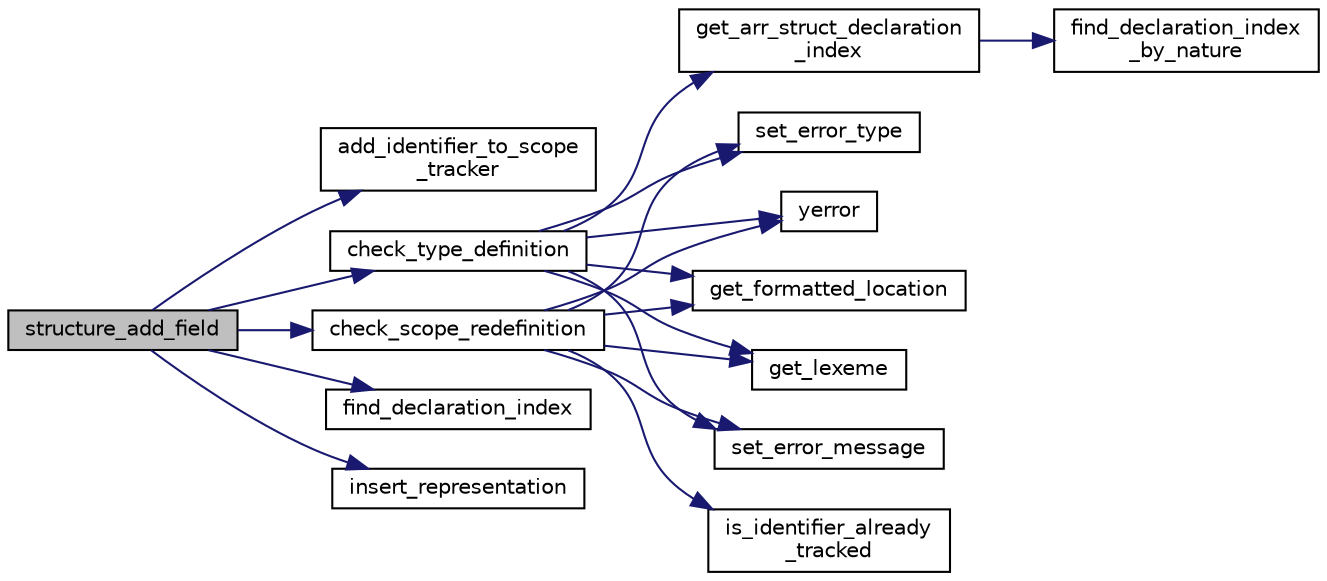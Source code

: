 digraph "structure_add_field"
{
 // LATEX_PDF_SIZE
  edge [fontname="Helvetica",fontsize="10",labelfontname="Helvetica",labelfontsize="10"];
  node [fontname="Helvetica",fontsize="10",shape=record];
  rankdir="LR";
  Node1 [label="structure_add_field",height=0.2,width=0.4,color="black", fillcolor="grey75", style="filled", fontcolor="black",tooltip="Adds a field to the current structure declaration."];
  Node1 -> Node2 [color="midnightblue",fontsize="10",style="solid",fontname="Helvetica"];
  Node2 [label="add_identifier_to_scope\l_tracker",height=0.2,width=0.4,color="black", fillcolor="white", style="filled",URL="$dd/d4a/scope__tracker_8c.html#a0b1a199870543c55748b4cc89a4faabd",tooltip=" "];
  Node1 -> Node3 [color="midnightblue",fontsize="10",style="solid",fontname="Helvetica"];
  Node3 [label="check_scope_redefinition",height=0.2,width=0.4,color="black", fillcolor="white", style="filled",URL="$d6/da5/scope__validation_8c.html#a01d2012cbc4acbf0920f4060463c2c83",tooltip="Checks if a scope entity has been redefined."];
  Node3 -> Node4 [color="midnightblue",fontsize="10",style="solid",fontname="Helvetica"];
  Node4 [label="get_formatted_location",height=0.2,width=0.4,color="black", fillcolor="white", style="filled",URL="$d0/d15/errors_8c.html#a68d1ccae372534af850e06d48b45d638",tooltip="Returns a formatted string containing the current file, line, and column."];
  Node3 -> Node5 [color="midnightblue",fontsize="10",style="solid",fontname="Helvetica"];
  Node5 [label="get_lexeme",height=0.2,width=0.4,color="black", fillcolor="white", style="filled",URL="$d0/d92/lexeme__table_8c.html#ab176cfe8b410c1f87237ed115a0d8df4",tooltip="Retrieves the lexeme at the given index."];
  Node3 -> Node6 [color="midnightblue",fontsize="10",style="solid",fontname="Helvetica"];
  Node6 [label="is_identifier_already\l_tracked",height=0.2,width=0.4,color="black", fillcolor="white", style="filled",URL="$dd/d4a/scope__tracker_8c.html#ab2d26b3fe57f6f284f4c31afb66c6b60",tooltip=" "];
  Node3 -> Node7 [color="midnightblue",fontsize="10",style="solid",fontname="Helvetica"];
  Node7 [label="set_error_message",height=0.2,width=0.4,color="black", fillcolor="white", style="filled",URL="$d0/d15/errors_8c.html#a4eba1d90a88e13e4b1beada48a1c2b9d",tooltip="Sets the error message of the provided Error struct."];
  Node3 -> Node8 [color="midnightblue",fontsize="10",style="solid",fontname="Helvetica"];
  Node8 [label="set_error_type",height=0.2,width=0.4,color="black", fillcolor="white", style="filled",URL="$d0/d15/errors_8c.html#aff32bbfac01af1967382165ffc1d5607",tooltip="Sets the error type of the provided Error struct."];
  Node3 -> Node9 [color="midnightblue",fontsize="10",style="solid",fontname="Helvetica"];
  Node9 [label="yerror",height=0.2,width=0.4,color="black", fillcolor="white", style="filled",URL="$d0/d15/errors_8c.html#a362b4d026b806baabf4d0654eea096a8",tooltip="Prints a formatted error message based on the provided Error struct and exits the program."];
  Node1 -> Node10 [color="midnightblue",fontsize="10",style="solid",fontname="Helvetica"];
  Node10 [label="check_type_definition",height=0.2,width=0.4,color="black", fillcolor="white", style="filled",URL="$d2/d71/type__validation_8c.html#ab2be243b7af9ae3fdecace4260ed430d",tooltip="Validates the definition of a type."];
  Node10 -> Node11 [color="midnightblue",fontsize="10",style="solid",fontname="Helvetica"];
  Node11 [label="get_arr_struct_declaration\l_index",height=0.2,width=0.4,color="black", fillcolor="white", style="filled",URL="$d2/d71/type__validation_8c.html#a2826420c3e7c29f271899a3b50ac40c8",tooltip="Retrieves the declaration index of an array or struct."];
  Node11 -> Node12 [color="midnightblue",fontsize="10",style="solid",fontname="Helvetica"];
  Node12 [label="find_declaration_index\l_by_nature",height=0.2,width=0.4,color="black", fillcolor="white", style="filled",URL="$dc/de9/declaration__table_8h.html#a8d20d657d482952631adde5763e985c8",tooltip="Finds the index of a declaration with the specified lexicographic index and nature...."];
  Node10 -> Node4 [color="midnightblue",fontsize="10",style="solid",fontname="Helvetica"];
  Node10 -> Node5 [color="midnightblue",fontsize="10",style="solid",fontname="Helvetica"];
  Node10 -> Node7 [color="midnightblue",fontsize="10",style="solid",fontname="Helvetica"];
  Node10 -> Node8 [color="midnightblue",fontsize="10",style="solid",fontname="Helvetica"];
  Node10 -> Node9 [color="midnightblue",fontsize="10",style="solid",fontname="Helvetica"];
  Node1 -> Node13 [color="midnightblue",fontsize="10",style="solid",fontname="Helvetica"];
  Node13 [label="find_declaration_index",height=0.2,width=0.4,color="black", fillcolor="white", style="filled",URL="$dc/de9/declaration__table_8h.html#aa3f16ed63745dfbda78a449e4a354d5f",tooltip="Finds the index of a declaration with the specified lexicographic index. This function is used to ens..."];
  Node1 -> Node14 [color="midnightblue",fontsize="10",style="solid",fontname="Helvetica"];
  Node14 [label="insert_representation",height=0.2,width=0.4,color="black", fillcolor="white", style="filled",URL="$dd/dfd/representation__table_8c.html#a2768241d745508ed9f9818dfbe366265",tooltip="Inserts a representation into the table."];
}
